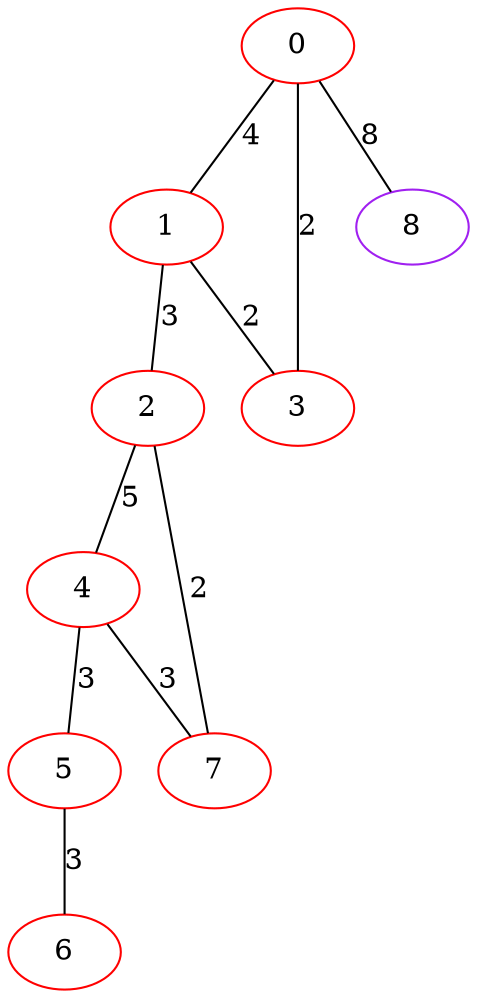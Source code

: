 graph "" {
0 [color=red, weight=1];
1 [color=red, weight=1];
2 [color=red, weight=1];
3 [color=red, weight=1];
4 [color=red, weight=1];
5 [color=red, weight=1];
6 [color=red, weight=1];
7 [color=red, weight=1];
8 [color=purple, weight=4];
0 -- 8  [key=0, label=8];
0 -- 1  [key=0, label=4];
0 -- 3  [key=0, label=2];
1 -- 2  [key=0, label=3];
1 -- 3  [key=0, label=2];
2 -- 4  [key=0, label=5];
2 -- 7  [key=0, label=2];
4 -- 5  [key=0, label=3];
4 -- 7  [key=0, label=3];
5 -- 6  [key=0, label=3];
}
